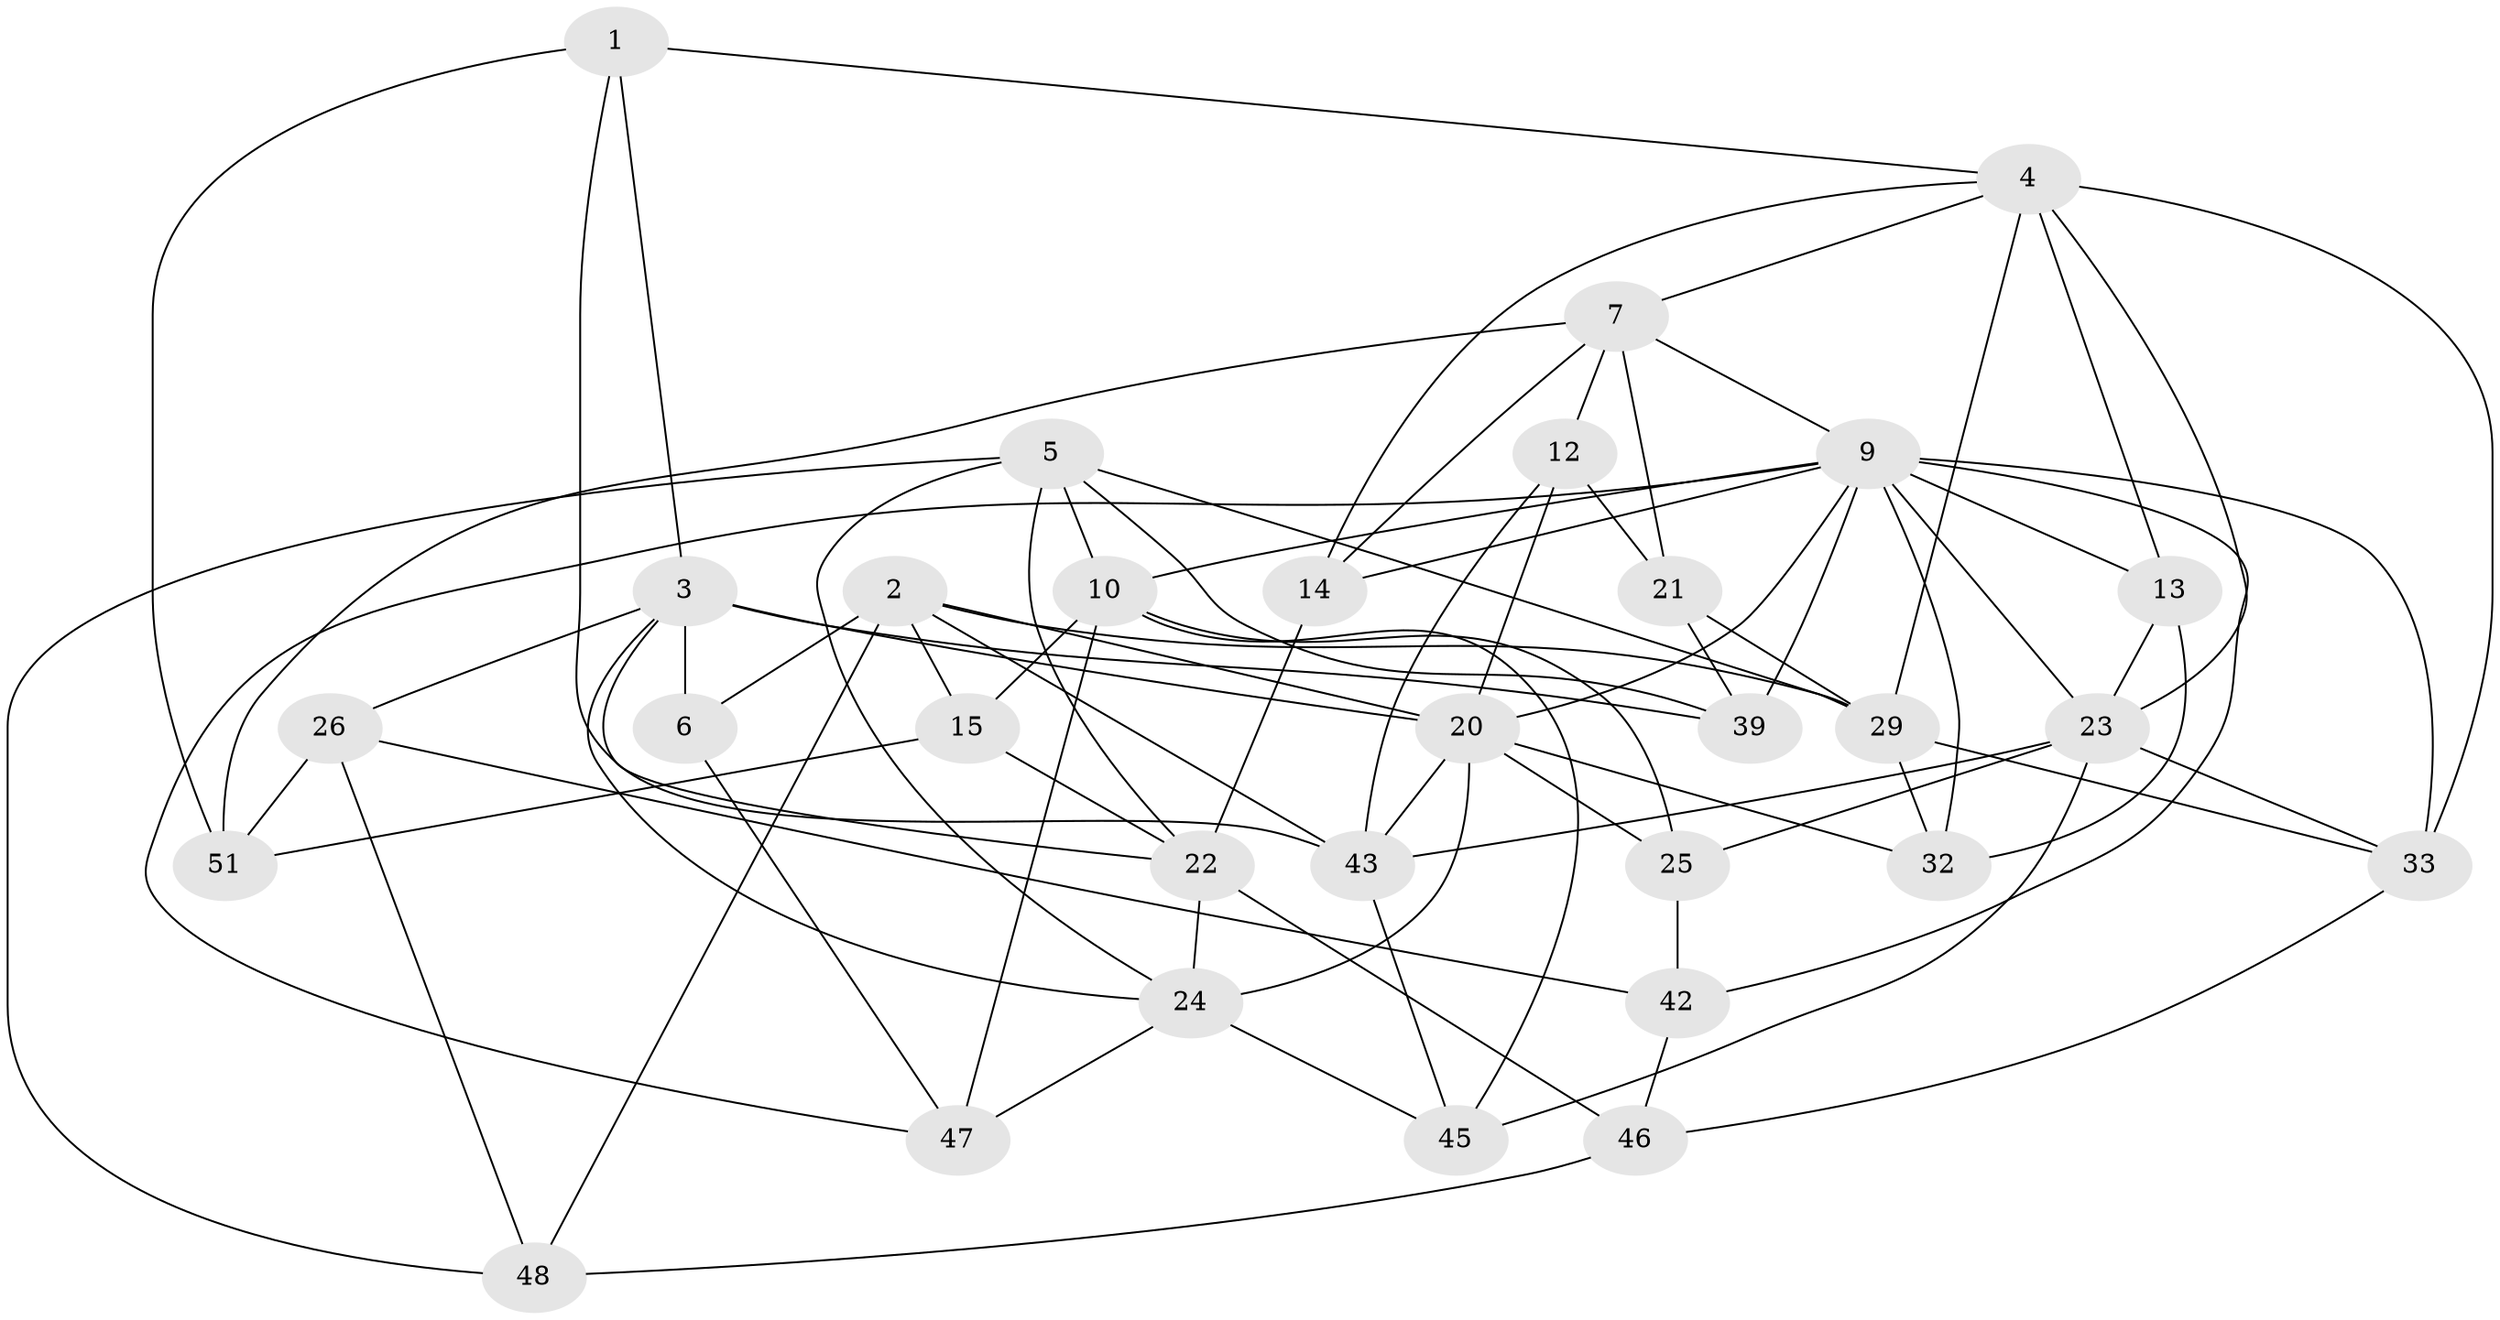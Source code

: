 // original degree distribution, {4: 1.0}
// Generated by graph-tools (version 1.1) at 2025/20/03/04/25 18:20:55]
// undirected, 31 vertices, 80 edges
graph export_dot {
graph [start="1"]
  node [color=gray90,style=filled];
  1;
  2 [super="+11"];
  3 [super="+50+38"];
  4 [super="+8+30"];
  5 [super="+18"];
  6;
  7 [super="+17"];
  9 [super="+16+19+27"];
  10 [super="+34"];
  12;
  13;
  14;
  15;
  20 [super="+41+44"];
  21;
  22 [super="+28"];
  23 [super="+35+36"];
  24 [super="+40"];
  25;
  26;
  29 [super="+49"];
  32;
  33 [super="+37"];
  39;
  42;
  43 [super="+52"];
  45;
  46;
  47;
  48;
  51;
  1 -- 43;
  1 -- 51;
  1 -- 4;
  1 -- 3;
  2 -- 6;
  2 -- 15;
  2 -- 20;
  2 -- 48;
  2 -- 43;
  2 -- 29;
  3 -- 6 [weight=2];
  3 -- 39;
  3 -- 24;
  3 -- 20;
  3 -- 26;
  3 -- 22;
  4 -- 13;
  4 -- 7;
  4 -- 33;
  4 -- 14;
  4 -- 23 [weight=2];
  4 -- 29;
  5 -- 48;
  5 -- 24;
  5 -- 10;
  5 -- 29;
  5 -- 39;
  5 -- 22;
  6 -- 47;
  7 -- 14;
  7 -- 21;
  7 -- 51;
  7 -- 12;
  7 -- 9;
  9 -- 32;
  9 -- 39;
  9 -- 14;
  9 -- 33 [weight=2];
  9 -- 10;
  9 -- 42;
  9 -- 13;
  9 -- 20;
  9 -- 47;
  9 -- 23;
  10 -- 45;
  10 -- 25;
  10 -- 47;
  10 -- 15;
  12 -- 20;
  12 -- 21;
  12 -- 43;
  13 -- 32;
  13 -- 23;
  14 -- 22;
  15 -- 51;
  15 -- 22;
  20 -- 25;
  20 -- 24;
  20 -- 43;
  20 -- 32;
  21 -- 39;
  21 -- 29;
  22 -- 46;
  22 -- 24;
  23 -- 43;
  23 -- 33;
  23 -- 45;
  23 -- 25;
  24 -- 45;
  24 -- 47;
  25 -- 42;
  26 -- 42;
  26 -- 48;
  26 -- 51;
  29 -- 32;
  29 -- 33;
  33 -- 46;
  42 -- 46;
  43 -- 45;
  46 -- 48;
}
